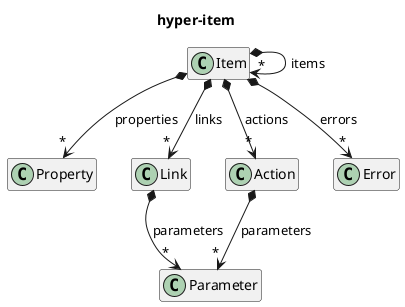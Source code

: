 @startuml hyper-item

title hyper-item

class Item
class Property
class Link
class Action
class Parameter
class Error

Item *--> "*" Item: items
Item *--> "*" Property: properties
Item *--> "*" Link: links
Item *--> "*" Action: actions
Item *--> "*" Error: errors

Link *--> "*" Parameter: parameters
Action *--> "*" Parameter: parameters

hide members
hide methods

@enduml
